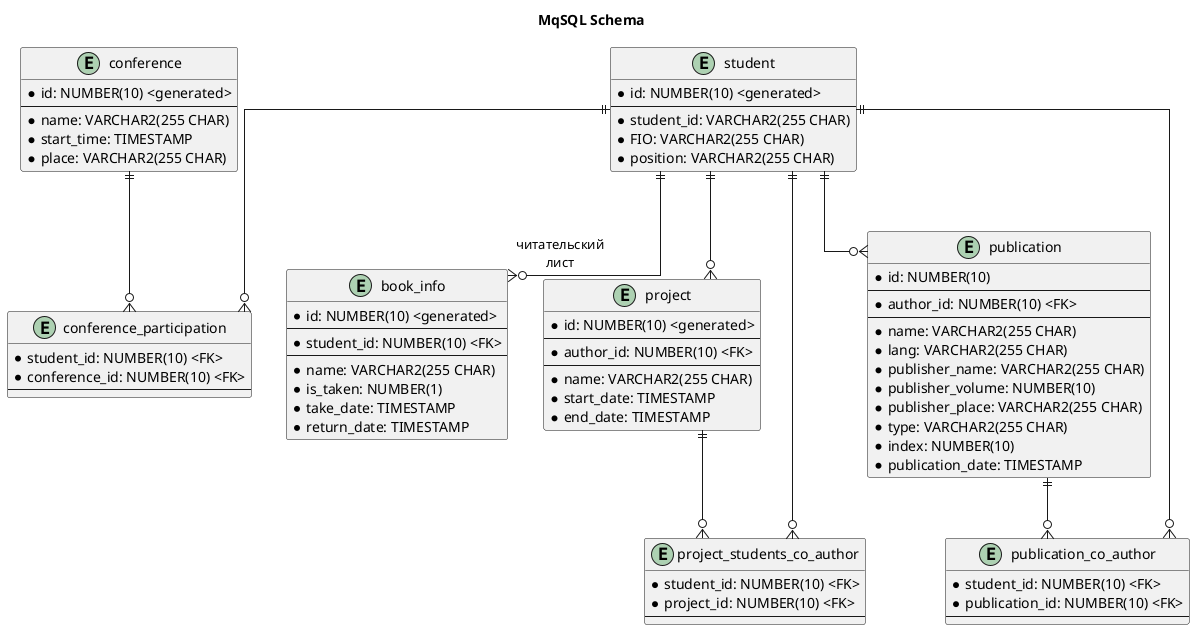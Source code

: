 @startuml
skinparam linetype ortho

title MqSQL Schema

entity student {
  * id: NUMBER(10) <generated>
  --
  * student_id: VARCHAR2(255 CHAR)
  * FIO: VARCHAR2(255 CHAR)
  * position: VARCHAR2(255 CHAR)
}

entity book_info {
  * id: NUMBER(10) <generated>
  --
  * student_id: NUMBER(10) <FK>
  --
  * name: VARCHAR2(255 CHAR)
  * is_taken: NUMBER(1)
  * take_date: TIMESTAMP
  * return_date: TIMESTAMP
}
student ||--o{ "читательский\nлист" book_info

entity conference {
  * id: NUMBER(10) <generated>
  --
  * name: VARCHAR2(255 CHAR)
  * start_time: TIMESTAMP
  * place: VARCHAR2(255 CHAR)
}

entity conference_participation {
  * student_id: NUMBER(10) <FK>
  * conference_id: NUMBER(10) <FK>
  --
}
student ||--o{ conference_participation
conference ||--o{ conference_participation

entity project {
  * id: NUMBER(10) <generated>
  --
  * author_id: NUMBER(10) <FK>
  --
  * name: VARCHAR2(255 CHAR)
  * start_date: TIMESTAMP
  * end_date: TIMESTAMP
}
student ||--o{ project

entity project_students_co_author {
  * student_id: NUMBER(10) <FK>
  * project_id: NUMBER(10) <FK>
  --
}
student ||--o{ project_students_co_author
project ||--o{ project_students_co_author

entity publication {
  * id: NUMBER(10)
  --
  * author_id: NUMBER(10) <FK>
  --
  * name: VARCHAR2(255 CHAR)
  * lang: VARCHAR2(255 CHAR)
  * publisher_name: VARCHAR2(255 CHAR)
  * publisher_volume: NUMBER(10)
  * publisher_place: VARCHAR2(255 CHAR)
  * type: VARCHAR2(255 CHAR)
  * index: NUMBER(10)
  * publication_date: TIMESTAMP
}
student ||--o{ publication

entity publication_co_author {
  * student_id: NUMBER(10) <FK>
  * publication_id: NUMBER(10) <FK>
  --
}
student ||--o{ publication_co_author
publication ||--o{ publication_co_author
@enduml